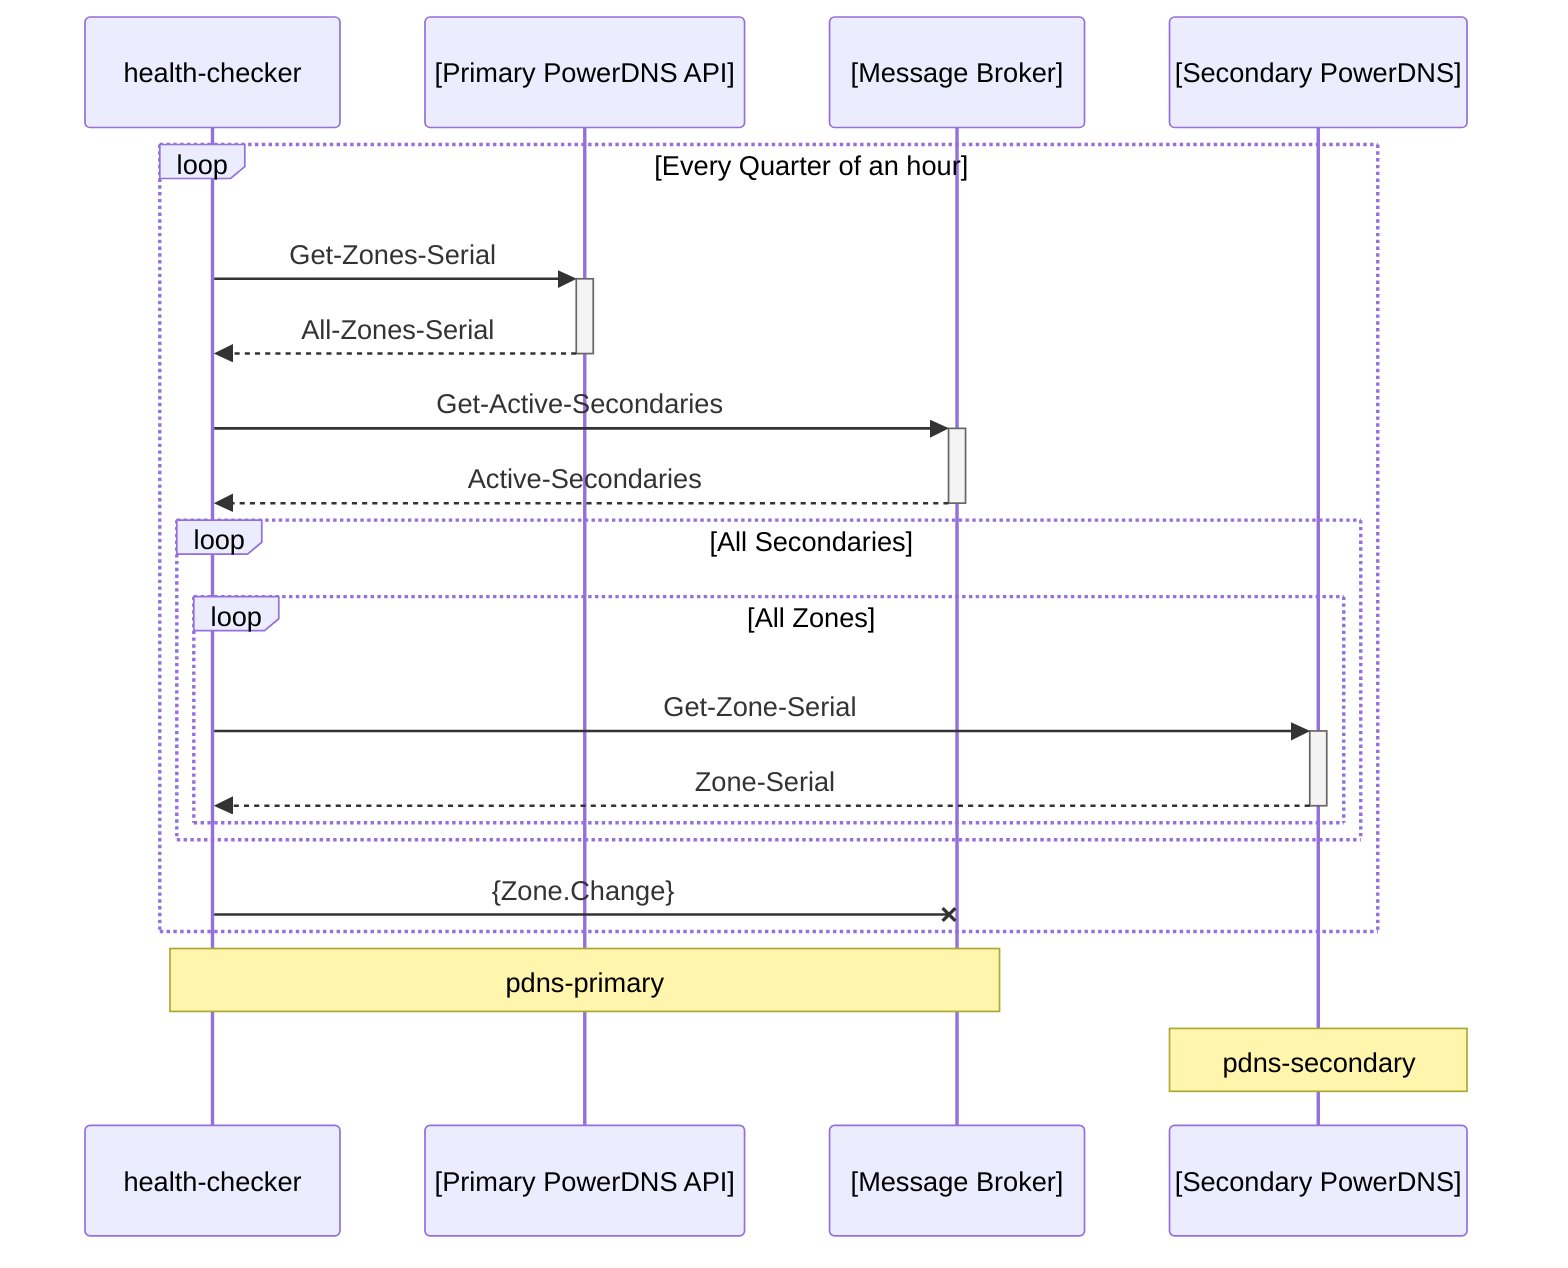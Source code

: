 sequenceDiagram
participant a as health-checker
participant b as [Primary PowerDNS API]
participant c as [Message Broker]
participant e as [Secondary PowerDNS]
loop Every Quarter of an hour
a->>+b: Get-Zones-Serial
b-->>-a: All-Zones-Serial
a->>+c: Get-Active-Secondaries
c-->>-a: Active-Secondaries
loop All Secondaries
loop All Zones
a->>+e: Get-Zone-Serial
e-->>-a: Zone-Serial
end
end
a-xc: {Zone.Change}
end
Note over a,c: pdns-primary
Note over e: pdns-secondary